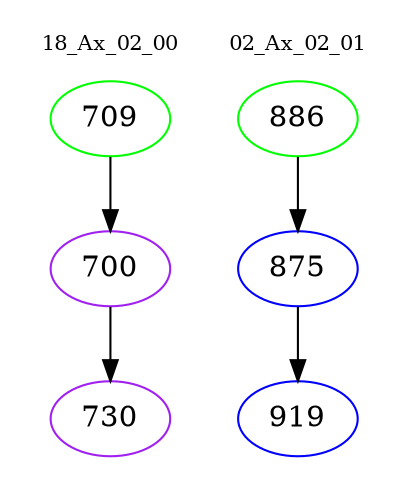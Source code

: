 digraph{
subgraph cluster_0 {
color = white
label = "18_Ax_02_00";
fontsize=10;
T0_709 [label="709", color="green"]
T0_709 -> T0_700 [color="black"]
T0_700 [label="700", color="purple"]
T0_700 -> T0_730 [color="black"]
T0_730 [label="730", color="purple"]
}
subgraph cluster_1 {
color = white
label = "02_Ax_02_01";
fontsize=10;
T1_886 [label="886", color="green"]
T1_886 -> T1_875 [color="black"]
T1_875 [label="875", color="blue"]
T1_875 -> T1_919 [color="black"]
T1_919 [label="919", color="blue"]
}
}
